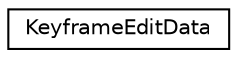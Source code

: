 digraph G
{
  edge [fontname="Helvetica",fontsize="10",labelfontname="Helvetica",labelfontsize="10"];
  node [fontname="Helvetica",fontsize="10",shape=record];
  rankdir=LR;
  Node1 [label="KeyframeEditData",height=0.2,width=0.4,color="black", fillcolor="white", style="filled",URL="$d5/d01/structKeyframeEditData.html"];
}
